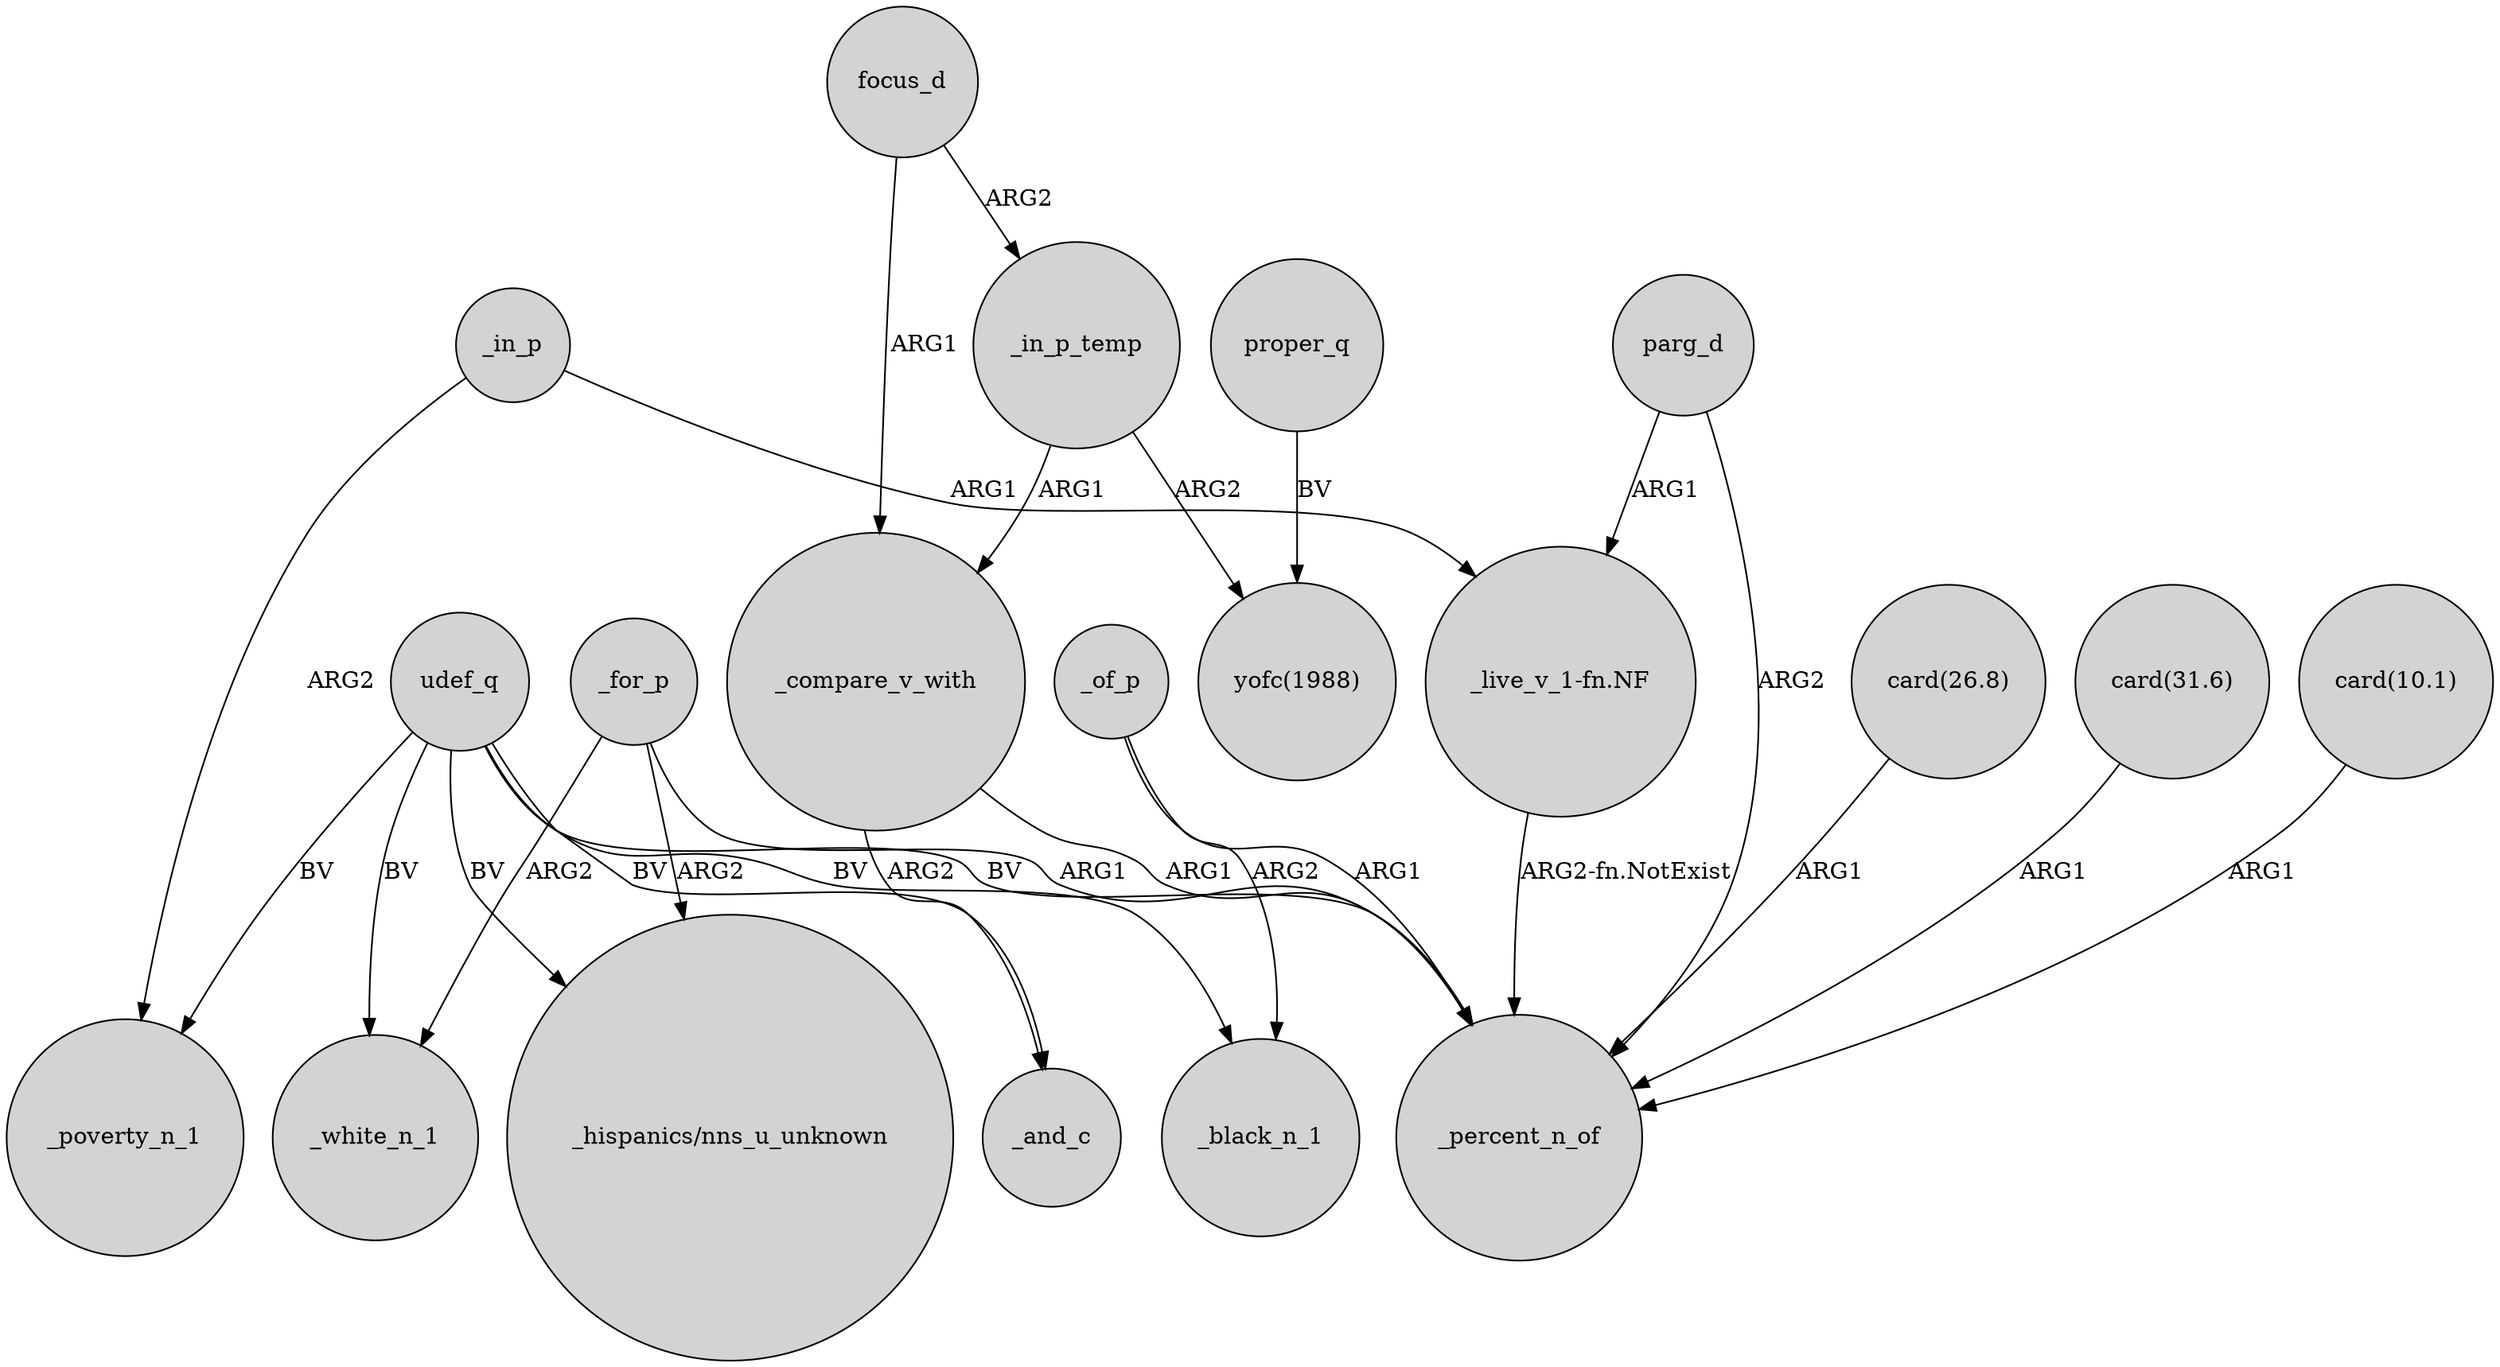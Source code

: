 digraph {
	node [shape=circle style=filled]
	focus_d -> _in_p_temp [label=ARG2]
	focus_d -> _compare_v_with [label=ARG1]
	udef_q -> "_hispanics/nns_u_unknown" [label=BV]
	"_live_v_1-fn.NF" -> _percent_n_of [label="ARG2-fn.NotExist"]
	_in_p -> "_live_v_1-fn.NF" [label=ARG1]
	"card(26.8)" -> _percent_n_of [label=ARG1]
	_for_p -> _white_n_1 [label=ARG2]
	parg_d -> "_live_v_1-fn.NF" [label=ARG1]
	udef_q -> _white_n_1 [label=BV]
	parg_d -> _percent_n_of [label=ARG2]
	_in_p -> _poverty_n_1 [label=ARG2]
	_of_p -> _percent_n_of [label=ARG1]
	_compare_v_with -> _and_c [label=ARG2]
	udef_q -> _poverty_n_1 [label=BV]
	_for_p -> _percent_n_of [label=ARG1]
	_for_p -> "_hispanics/nns_u_unknown" [label=ARG2]
	proper_q -> "yofc(1988)" [label=BV]
	udef_q -> _black_n_1 [label=BV]
	udef_q -> _percent_n_of [label=BV]
	"card(31.6)" -> _percent_n_of [label=ARG1]
	"card(10.1)" -> _percent_n_of [label=ARG1]
	udef_q -> _and_c [label=BV]
	_in_p_temp -> "yofc(1988)" [label=ARG2]
	_of_p -> _black_n_1 [label=ARG2]
	_compare_v_with -> _percent_n_of [label=ARG1]
	_in_p_temp -> _compare_v_with [label=ARG1]
}
